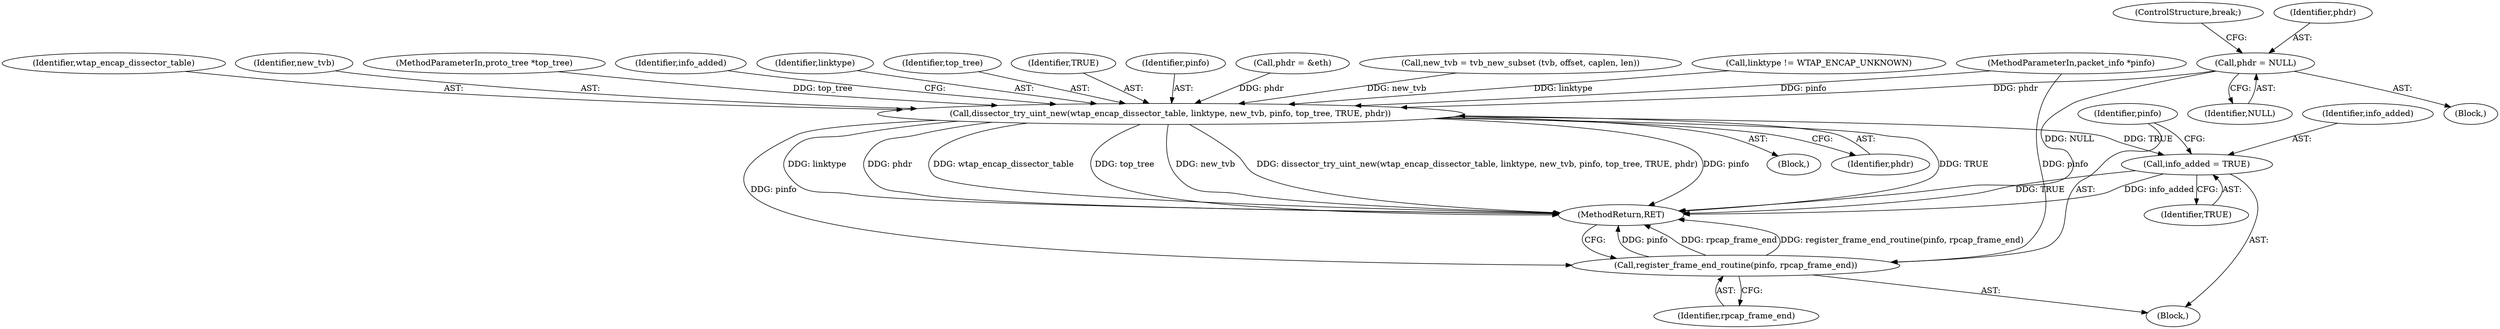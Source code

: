 digraph "0_wireshark_2c13e97d656c1c0ac4d76eb9d307664aae0e0cf7_1@pointer" {
"1000269" [label="(Call,phdr = NULL)"];
"1000273" [label="(Call,dissector_try_uint_new(wtap_encap_dissector_table, linktype, new_tvb, pinfo, top_tree, TRUE, phdr))"];
"1000297" [label="(Call,info_added = TRUE)"];
"1000300" [label="(Call,register_frame_end_routine(pinfo, rpcap_frame_end))"];
"1000273" [label="(Call,dissector_try_uint_new(wtap_encap_dissector_table, linktype, new_tvb, pinfo, top_tree, TRUE, phdr))"];
"1000269" [label="(Call,phdr = NULL)"];
"1000239" [label="(Call,new_tvb = tvb_new_subset (tvb, offset, caplen, len))"];
"1000263" [label="(Call,phdr = &eth)"];
"1000107" [label="(MethodParameterIn,packet_info *pinfo)"];
"1000301" [label="(Identifier,pinfo)"];
"1000252" [label="(Block,)"];
"1000255" [label="(Block,)"];
"1000272" [label="(ControlStructure,break;)"];
"1000318" [label="(MethodReturn,RET)"];
"1000298" [label="(Identifier,info_added)"];
"1000302" [label="(Identifier,rpcap_frame_end)"];
"1000249" [label="(Call,linktype != WTAP_ENCAP_UNKNOWN)"];
"1000300" [label="(Call,register_frame_end_routine(pinfo, rpcap_frame_end))"];
"1000270" [label="(Identifier,phdr)"];
"1000274" [label="(Identifier,wtap_encap_dissector_table)"];
"1000299" [label="(Identifier,TRUE)"];
"1000276" [label="(Identifier,new_tvb)"];
"1000108" [label="(MethodParameterIn,proto_tree *top_tree)"];
"1000283" [label="(Identifier,info_added)"];
"1000271" [label="(Identifier,NULL)"];
"1000275" [label="(Identifier,linktype)"];
"1000278" [label="(Identifier,top_tree)"];
"1000279" [label="(Identifier,TRUE)"];
"1000280" [label="(Identifier,phdr)"];
"1000297" [label="(Call,info_added = TRUE)"];
"1000284" [label="(Block,)"];
"1000277" [label="(Identifier,pinfo)"];
"1000269" -> "1000255"  [label="AST: "];
"1000269" -> "1000271"  [label="CFG: "];
"1000270" -> "1000269"  [label="AST: "];
"1000271" -> "1000269"  [label="AST: "];
"1000272" -> "1000269"  [label="CFG: "];
"1000269" -> "1000318"  [label="DDG: NULL"];
"1000269" -> "1000273"  [label="DDG: phdr"];
"1000273" -> "1000252"  [label="AST: "];
"1000273" -> "1000280"  [label="CFG: "];
"1000274" -> "1000273"  [label="AST: "];
"1000275" -> "1000273"  [label="AST: "];
"1000276" -> "1000273"  [label="AST: "];
"1000277" -> "1000273"  [label="AST: "];
"1000278" -> "1000273"  [label="AST: "];
"1000279" -> "1000273"  [label="AST: "];
"1000280" -> "1000273"  [label="AST: "];
"1000283" -> "1000273"  [label="CFG: "];
"1000273" -> "1000318"  [label="DDG: linktype"];
"1000273" -> "1000318"  [label="DDG: phdr"];
"1000273" -> "1000318"  [label="DDG: wtap_encap_dissector_table"];
"1000273" -> "1000318"  [label="DDG: top_tree"];
"1000273" -> "1000318"  [label="DDG: new_tvb"];
"1000273" -> "1000318"  [label="DDG: dissector_try_uint_new(wtap_encap_dissector_table, linktype, new_tvb, pinfo, top_tree, TRUE, phdr)"];
"1000273" -> "1000318"  [label="DDG: pinfo"];
"1000273" -> "1000318"  [label="DDG: TRUE"];
"1000249" -> "1000273"  [label="DDG: linktype"];
"1000239" -> "1000273"  [label="DDG: new_tvb"];
"1000107" -> "1000273"  [label="DDG: pinfo"];
"1000108" -> "1000273"  [label="DDG: top_tree"];
"1000263" -> "1000273"  [label="DDG: phdr"];
"1000273" -> "1000297"  [label="DDG: TRUE"];
"1000273" -> "1000300"  [label="DDG: pinfo"];
"1000297" -> "1000284"  [label="AST: "];
"1000297" -> "1000299"  [label="CFG: "];
"1000298" -> "1000297"  [label="AST: "];
"1000299" -> "1000297"  [label="AST: "];
"1000301" -> "1000297"  [label="CFG: "];
"1000297" -> "1000318"  [label="DDG: info_added"];
"1000297" -> "1000318"  [label="DDG: TRUE"];
"1000300" -> "1000284"  [label="AST: "];
"1000300" -> "1000302"  [label="CFG: "];
"1000301" -> "1000300"  [label="AST: "];
"1000302" -> "1000300"  [label="AST: "];
"1000318" -> "1000300"  [label="CFG: "];
"1000300" -> "1000318"  [label="DDG: pinfo"];
"1000300" -> "1000318"  [label="DDG: rpcap_frame_end"];
"1000300" -> "1000318"  [label="DDG: register_frame_end_routine(pinfo, rpcap_frame_end)"];
"1000107" -> "1000300"  [label="DDG: pinfo"];
}
